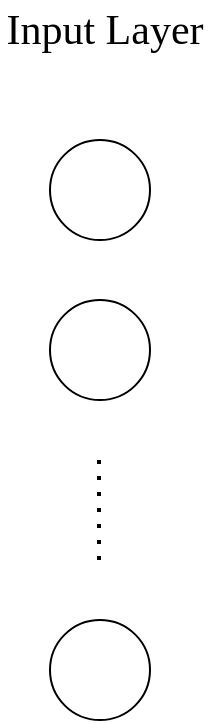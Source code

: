 <mxfile version="27.1.6">
  <diagram name="Page-1" id="TLnSP-ewbdDyyoQ6pei3">
    <mxGraphModel dx="1665" dy="795" grid="1" gridSize="10" guides="1" tooltips="1" connect="1" arrows="1" fold="1" page="1" pageScale="1" pageWidth="850" pageHeight="1100" math="0" shadow="0">
      <root>
        <mxCell id="0" />
        <mxCell id="1" parent="0" />
        <mxCell id="aGUxANdioPzS4dLHn_bX-1" value="" style="ellipse;whiteSpace=wrap;html=1;aspect=fixed;" parent="1" vertex="1">
          <mxGeometry x="80" y="200" width="50" height="50" as="geometry" />
        </mxCell>
        <mxCell id="aGUxANdioPzS4dLHn_bX-2" value="" style="ellipse;whiteSpace=wrap;html=1;aspect=fixed;" parent="1" vertex="1">
          <mxGeometry x="80" y="280" width="50" height="50" as="geometry" />
        </mxCell>
        <mxCell id="aGUxANdioPzS4dLHn_bX-3" value="" style="endArrow=none;dashed=1;html=1;dashPattern=1 3;strokeWidth=2;rounded=0;" parent="1" edge="1">
          <mxGeometry width="50" height="50" relative="1" as="geometry">
            <mxPoint x="104.5" y="410" as="sourcePoint" />
            <mxPoint x="104.5" y="360" as="targetPoint" />
          </mxGeometry>
        </mxCell>
        <mxCell id="aGUxANdioPzS4dLHn_bX-4" value="" style="ellipse;whiteSpace=wrap;html=1;aspect=fixed;" parent="1" vertex="1">
          <mxGeometry x="80" y="440" width="50" height="50" as="geometry" />
        </mxCell>
        <mxCell id="aGUxANdioPzS4dLHn_bX-5" value="&lt;font style=&quot;font-size: 21px;&quot; face=&quot;Times New Roman&quot;&gt;Input Layer&lt;/font&gt;" style="text;strokeColor=none;align=center;fillColor=none;html=1;verticalAlign=middle;whiteSpace=wrap;rounded=0;" parent="1" vertex="1">
          <mxGeometry x="55" y="130" width="105" height="30" as="geometry" />
        </mxCell>
      </root>
    </mxGraphModel>
  </diagram>
</mxfile>
